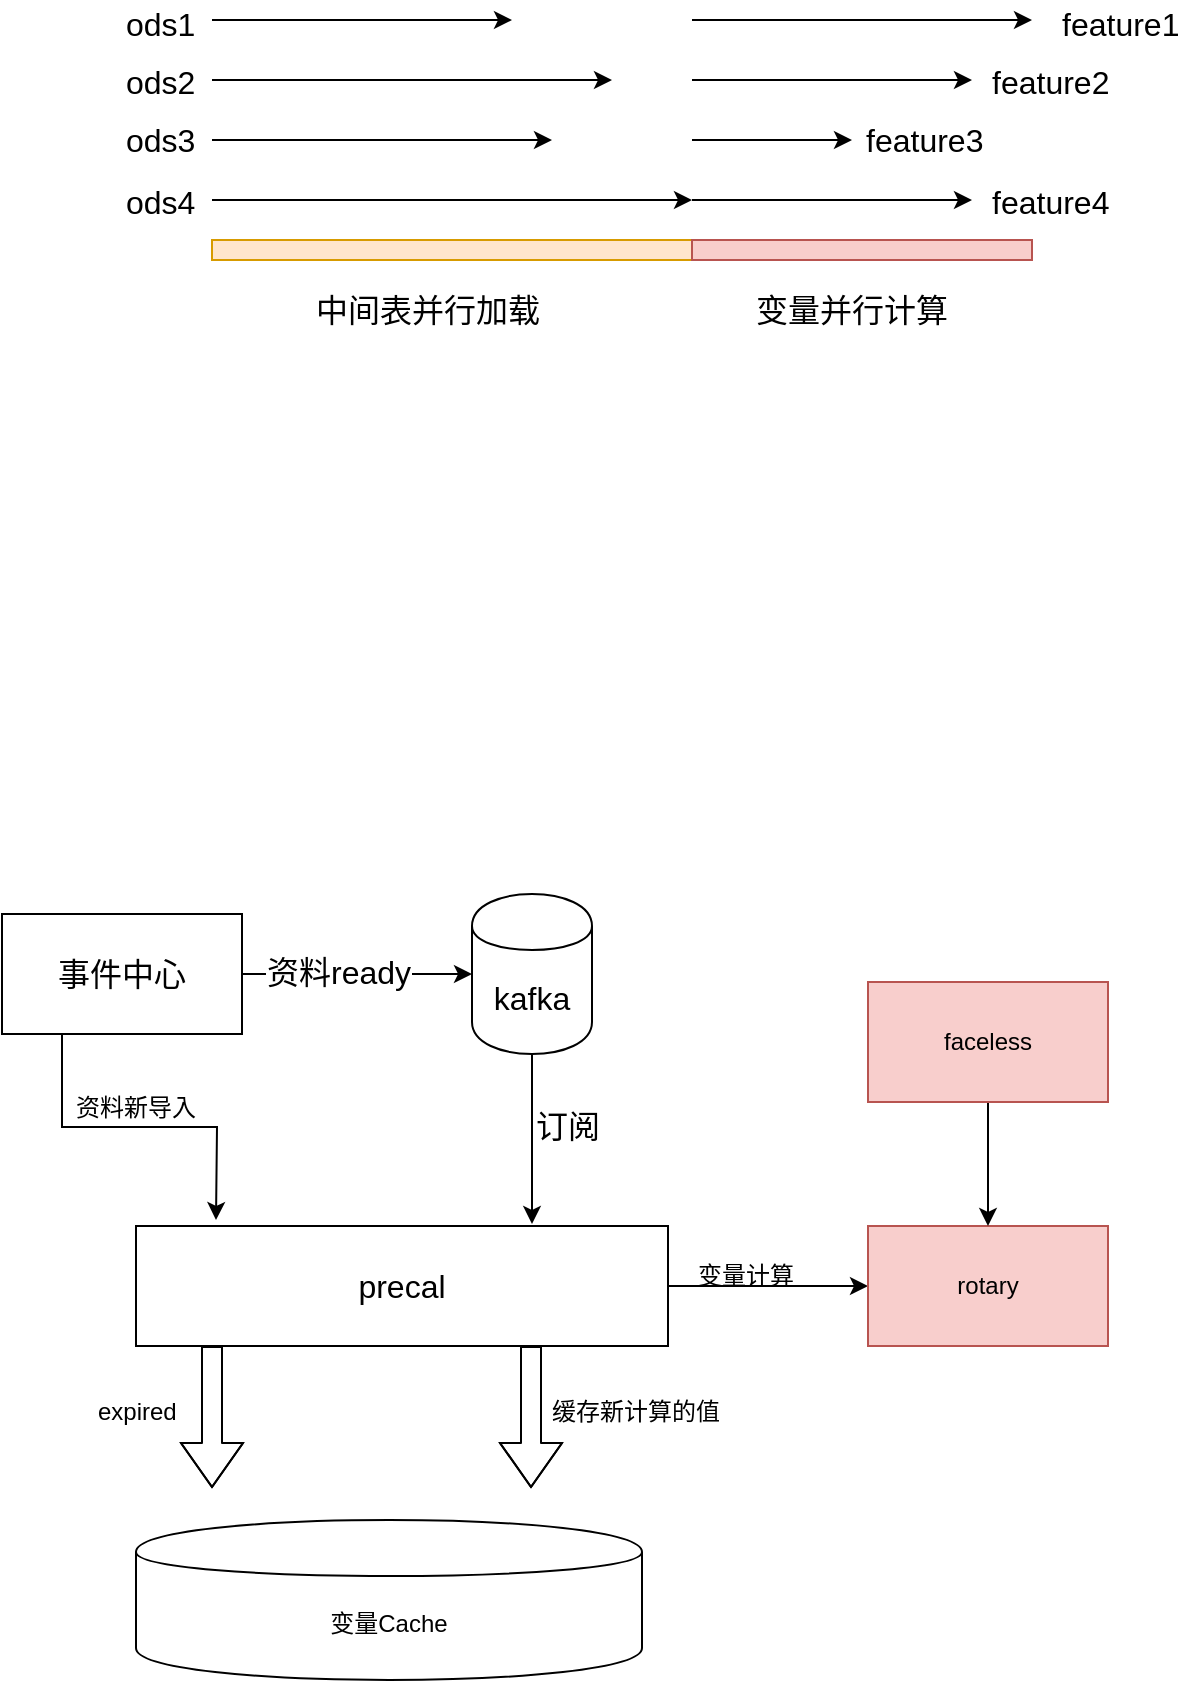 <mxfile pages="1" version="11.2.8" type="github"><diagram id="SdKCy8uRP03AqSQTOFSa" name="Page-1"><mxGraphModel dx="946" dy="661" grid="0" gridSize="10" guides="1" tooltips="1" connect="1" arrows="1" fold="1" page="0" pageScale="1" pageWidth="827" pageHeight="1169" math="0" shadow="0"><root><mxCell id="0"/><mxCell id="1" parent="0"/><mxCell id="0tEgyo9qKfWDBt6cLb0W-1" value="" style="rounded=0;whiteSpace=wrap;html=1;fillColor=#ffe6cc;strokeColor=#d79b00;" parent="1" vertex="1"><mxGeometry x="160" y="220" width="240" height="10" as="geometry"/></mxCell><mxCell id="0tEgyo9qKfWDBt6cLb0W-2" value="" style="endArrow=classic;html=1;" parent="1" edge="1"><mxGeometry width="50" height="50" relative="1" as="geometry"><mxPoint x="160" y="200" as="sourcePoint"/><mxPoint x="400" y="200" as="targetPoint"/></mxGeometry></mxCell><mxCell id="0tEgyo9qKfWDBt6cLb0W-3" value="" style="endArrow=classic;html=1;" parent="1" edge="1"><mxGeometry width="50" height="50" relative="1" as="geometry"><mxPoint x="160" y="170" as="sourcePoint"/><mxPoint x="330" y="170" as="targetPoint"/></mxGeometry></mxCell><mxCell id="0tEgyo9qKfWDBt6cLb0W-4" value="" style="endArrow=classic;html=1;" parent="1" edge="1"><mxGeometry width="50" height="50" relative="1" as="geometry"><mxPoint x="160" y="140" as="sourcePoint"/><mxPoint x="360" y="140" as="targetPoint"/></mxGeometry></mxCell><mxCell id="0tEgyo9qKfWDBt6cLb0W-5" value="" style="endArrow=classic;html=1;" parent="1" edge="1"><mxGeometry width="50" height="50" relative="1" as="geometry"><mxPoint x="160" y="110" as="sourcePoint"/><mxPoint x="310" y="110" as="targetPoint"/></mxGeometry></mxCell><mxCell id="0tEgyo9qKfWDBt6cLb0W-6" value="" style="rounded=0;whiteSpace=wrap;html=1;fillColor=#f8cecc;strokeColor=#b85450;" parent="1" vertex="1"><mxGeometry x="400" y="220" width="170" height="10" as="geometry"/></mxCell><mxCell id="0tEgyo9qKfWDBt6cLb0W-7" value="" style="endArrow=classic;html=1;" parent="1" edge="1"><mxGeometry width="50" height="50" relative="1" as="geometry"><mxPoint x="400" y="200" as="sourcePoint"/><mxPoint x="540" y="200" as="targetPoint"/></mxGeometry></mxCell><mxCell id="0tEgyo9qKfWDBt6cLb0W-8" value="" style="endArrow=classic;html=1;" parent="1" edge="1"><mxGeometry width="50" height="50" relative="1" as="geometry"><mxPoint x="400" y="170" as="sourcePoint"/><mxPoint x="480" y="170" as="targetPoint"/></mxGeometry></mxCell><mxCell id="0tEgyo9qKfWDBt6cLb0W-9" value="" style="endArrow=classic;html=1;" parent="1" edge="1"><mxGeometry width="50" height="50" relative="1" as="geometry"><mxPoint x="400" y="140" as="sourcePoint"/><mxPoint x="540" y="140" as="targetPoint"/></mxGeometry></mxCell><mxCell id="0tEgyo9qKfWDBt6cLb0W-10" value="中间表并行加载" style="text;html=1;resizable=0;points=[];autosize=1;align=left;verticalAlign=top;spacingTop=-4;fontSize=16;" parent="1" vertex="1"><mxGeometry x="210" y="243" width="100" height="20" as="geometry"/></mxCell><mxCell id="0tEgyo9qKfWDBt6cLb0W-11" value="变量并行计算" style="text;html=1;resizable=0;points=[];autosize=1;align=left;verticalAlign=top;spacingTop=-4;fontSize=16;" parent="1" vertex="1"><mxGeometry x="430" y="243" width="90" height="20" as="geometry"/></mxCell><mxCell id="0tEgyo9qKfWDBt6cLb0W-13" value="" style="endArrow=classic;html=1;" parent="1" edge="1"><mxGeometry width="50" height="50" relative="1" as="geometry"><mxPoint x="400" y="110" as="sourcePoint"/><mxPoint x="570" y="110" as="targetPoint"/></mxGeometry></mxCell><mxCell id="0tEgyo9qKfWDBt6cLb0W-15" value="feature1&lt;br&gt;" style="text;html=1;resizable=0;points=[];autosize=1;align=left;verticalAlign=top;spacingTop=-4;fontSize=16;" parent="1" vertex="1"><mxGeometry x="582.5" y="100" width="69" height="19" as="geometry"/></mxCell><mxCell id="0tEgyo9qKfWDBt6cLb0W-16" value="feature2" style="text;html=1;resizable=0;points=[];autosize=1;align=left;verticalAlign=top;spacingTop=-4;fontSize=16;" parent="1" vertex="1"><mxGeometry x="548" y="129" width="69" height="19" as="geometry"/></mxCell><mxCell id="0tEgyo9qKfWDBt6cLb0W-17" value="feature3" style="text;html=1;resizable=0;points=[];autosize=1;align=left;verticalAlign=top;spacingTop=-4;fontSize=16;" parent="1" vertex="1"><mxGeometry x="485" y="158" width="69" height="19" as="geometry"/></mxCell><mxCell id="0tEgyo9qKfWDBt6cLb0W-18" value="feature4" style="text;html=1;resizable=0;points=[];autosize=1;align=left;verticalAlign=top;spacingTop=-4;fontSize=16;" parent="1" vertex="1"><mxGeometry x="548" y="189" width="69" height="19" as="geometry"/></mxCell><mxCell id="0tEgyo9qKfWDBt6cLb0W-19" value="ods1" style="text;html=1;resizable=0;points=[];autosize=1;align=left;verticalAlign=top;spacingTop=-4;fontSize=16;" parent="1" vertex="1"><mxGeometry x="115" y="100" width="45" height="19" as="geometry"/></mxCell><mxCell id="0tEgyo9qKfWDBt6cLb0W-22" value="ods2" style="text;html=1;resizable=0;points=[];autosize=1;align=left;verticalAlign=top;spacingTop=-4;fontSize=16;" parent="1" vertex="1"><mxGeometry x="115" y="129" width="45" height="19" as="geometry"/></mxCell><mxCell id="0tEgyo9qKfWDBt6cLb0W-23" value="ods3" style="text;html=1;resizable=0;points=[];autosize=1;align=left;verticalAlign=top;spacingTop=-4;fontSize=16;" parent="1" vertex="1"><mxGeometry x="115" y="158" width="45" height="19" as="geometry"/></mxCell><mxCell id="0tEgyo9qKfWDBt6cLb0W-25" value="ods4" style="text;html=1;resizable=0;points=[];autosize=1;align=left;verticalAlign=top;spacingTop=-4;fontSize=16;" parent="1" vertex="1"><mxGeometry x="115" y="189" width="45" height="19" as="geometry"/></mxCell><mxCell id="0tEgyo9qKfWDBt6cLb0W-32" value="" style="edgeStyle=orthogonalEdgeStyle;rounded=0;orthogonalLoop=1;jettySize=auto;html=1;fontSize=16;" parent="1" source="0tEgyo9qKfWDBt6cLb0W-26" edge="1"><mxGeometry relative="1" as="geometry"><mxPoint x="290" y="587" as="targetPoint"/></mxGeometry></mxCell><mxCell id="0tEgyo9qKfWDBt6cLb0W-34" value="资料ready" style="text;html=1;resizable=0;points=[];align=center;verticalAlign=middle;labelBackgroundColor=#ffffff;fontSize=16;" parent="0tEgyo9qKfWDBt6cLb0W-32" vertex="1" connectable="0"><mxGeometry x="-0.165" y="1" relative="1" as="geometry"><mxPoint as="offset"/></mxGeometry></mxCell><mxCell id="bA8N8wJVPJSyMWpUONDr-11" style="edgeStyle=orthogonalEdgeStyle;rounded=0;orthogonalLoop=1;jettySize=auto;html=1;exitX=0.25;exitY=1;exitDx=0;exitDy=0;" edge="1" parent="1" source="0tEgyo9qKfWDBt6cLb0W-26"><mxGeometry relative="1" as="geometry"><mxPoint x="162" y="710" as="targetPoint"/></mxGeometry></mxCell><mxCell id="0tEgyo9qKfWDBt6cLb0W-26" value="事件中心" style="rounded=0;whiteSpace=wrap;html=1;fontSize=16;" parent="1" vertex="1"><mxGeometry x="55" y="557" width="120" height="60" as="geometry"/></mxCell><mxCell id="bA8N8wJVPJSyMWpUONDr-19" style="edgeStyle=orthogonalEdgeStyle;rounded=0;orthogonalLoop=1;jettySize=auto;html=1;exitX=1;exitY=0.5;exitDx=0;exitDy=0;entryX=0;entryY=0.5;entryDx=0;entryDy=0;" edge="1" parent="1" source="bA8N8wJVPJSyMWpUONDr-1" target="bA8N8wJVPJSyMWpUONDr-18"><mxGeometry relative="1" as="geometry"/></mxCell><mxCell id="bA8N8wJVPJSyMWpUONDr-1" value="precal" style="rounded=0;whiteSpace=wrap;html=1;fontSize=16;" vertex="1" parent="1"><mxGeometry x="122" y="713" width="266" height="60" as="geometry"/></mxCell><mxCell id="bA8N8wJVPJSyMWpUONDr-13" style="edgeStyle=orthogonalEdgeStyle;rounded=0;orthogonalLoop=1;jettySize=auto;html=1;exitX=0.5;exitY=1;exitDx=0;exitDy=0;" edge="1" parent="1" source="0tEgyo9qKfWDBt6cLb0W-30"><mxGeometry relative="1" as="geometry"><mxPoint x="320" y="712" as="targetPoint"/></mxGeometry></mxCell><mxCell id="0tEgyo9qKfWDBt6cLb0W-30" value="kafka" style="shape=cylinder;whiteSpace=wrap;html=1;boundedLbl=1;backgroundOutline=1;fontSize=16;" parent="1" vertex="1"><mxGeometry x="290" y="547" width="60" height="80" as="geometry"/></mxCell><mxCell id="0tEgyo9qKfWDBt6cLb0W-36" value="订阅" style="text;html=1;resizable=0;points=[];autosize=1;align=left;verticalAlign=top;spacingTop=-4;fontSize=16;" parent="1" vertex="1"><mxGeometry x="320" y="651" width="42" height="19" as="geometry"/></mxCell><mxCell id="bA8N8wJVPJSyMWpUONDr-5" value="变量Cache" style="shape=cylinder;whiteSpace=wrap;html=1;boundedLbl=1;backgroundOutline=1;" vertex="1" parent="1"><mxGeometry x="122" y="860" width="253" height="80" as="geometry"/></mxCell><mxCell id="bA8N8wJVPJSyMWpUONDr-12" value="资料新导入" style="text;html=1;resizable=0;points=[];autosize=1;align=left;verticalAlign=top;spacingTop=-4;" vertex="1" parent="1"><mxGeometry x="90" y="644" width="70" height="14" as="geometry"/></mxCell><mxCell id="bA8N8wJVPJSyMWpUONDr-14" value="expired" style="text;html=1;resizable=0;points=[];autosize=1;align=left;verticalAlign=top;spacingTop=-4;" vertex="1" parent="1"><mxGeometry x="100.5" y="796" width="49" height="14" as="geometry"/></mxCell><mxCell id="bA8N8wJVPJSyMWpUONDr-15" value="" style="shape=flexArrow;endArrow=classic;html=1;width=10;endSize=7;" edge="1" parent="1"><mxGeometry width="50" height="50" relative="1" as="geometry"><mxPoint x="319.5" y="773" as="sourcePoint"/><mxPoint x="319.5" y="844" as="targetPoint"/><Array as="points"><mxPoint x="319.5" y="804"/></Array></mxGeometry></mxCell><mxCell id="bA8N8wJVPJSyMWpUONDr-16" value="" style="shape=flexArrow;endArrow=classic;html=1;width=10;endSize=7;" edge="1" parent="1"><mxGeometry width="50" height="50" relative="1" as="geometry"><mxPoint x="160" y="773" as="sourcePoint"/><mxPoint x="160" y="844" as="targetPoint"/><Array as="points"><mxPoint x="160" y="804"/></Array></mxGeometry></mxCell><mxCell id="bA8N8wJVPJSyMWpUONDr-17" value="缓存新计算的值" style="text;html=1;resizable=0;points=[];autosize=1;align=left;verticalAlign=top;spacingTop=-4;" vertex="1" parent="1"><mxGeometry x="328" y="796" width="94" height="14" as="geometry"/></mxCell><mxCell id="bA8N8wJVPJSyMWpUONDr-18" value="rotary" style="rounded=0;whiteSpace=wrap;html=1;fillColor=#f8cecc;strokeColor=#b85450;" vertex="1" parent="1"><mxGeometry x="488" y="713" width="120" height="60" as="geometry"/></mxCell><mxCell id="bA8N8wJVPJSyMWpUONDr-20" value="变量计算" style="text;html=1;resizable=0;points=[];autosize=1;align=left;verticalAlign=top;spacingTop=-4;" vertex="1" parent="1"><mxGeometry x="401" y="728" width="58" height="14" as="geometry"/></mxCell><mxCell id="bA8N8wJVPJSyMWpUONDr-22" style="edgeStyle=orthogonalEdgeStyle;rounded=0;orthogonalLoop=1;jettySize=auto;html=1;exitX=0.5;exitY=1;exitDx=0;exitDy=0;" edge="1" parent="1" source="bA8N8wJVPJSyMWpUONDr-21" target="bA8N8wJVPJSyMWpUONDr-18"><mxGeometry relative="1" as="geometry"/></mxCell><mxCell id="bA8N8wJVPJSyMWpUONDr-21" value="faceless" style="rounded=0;whiteSpace=wrap;html=1;fillColor=#f8cecc;strokeColor=#b85450;" vertex="1" parent="1"><mxGeometry x="488" y="591" width="120" height="60" as="geometry"/></mxCell></root></mxGraphModel></diagram></mxfile>